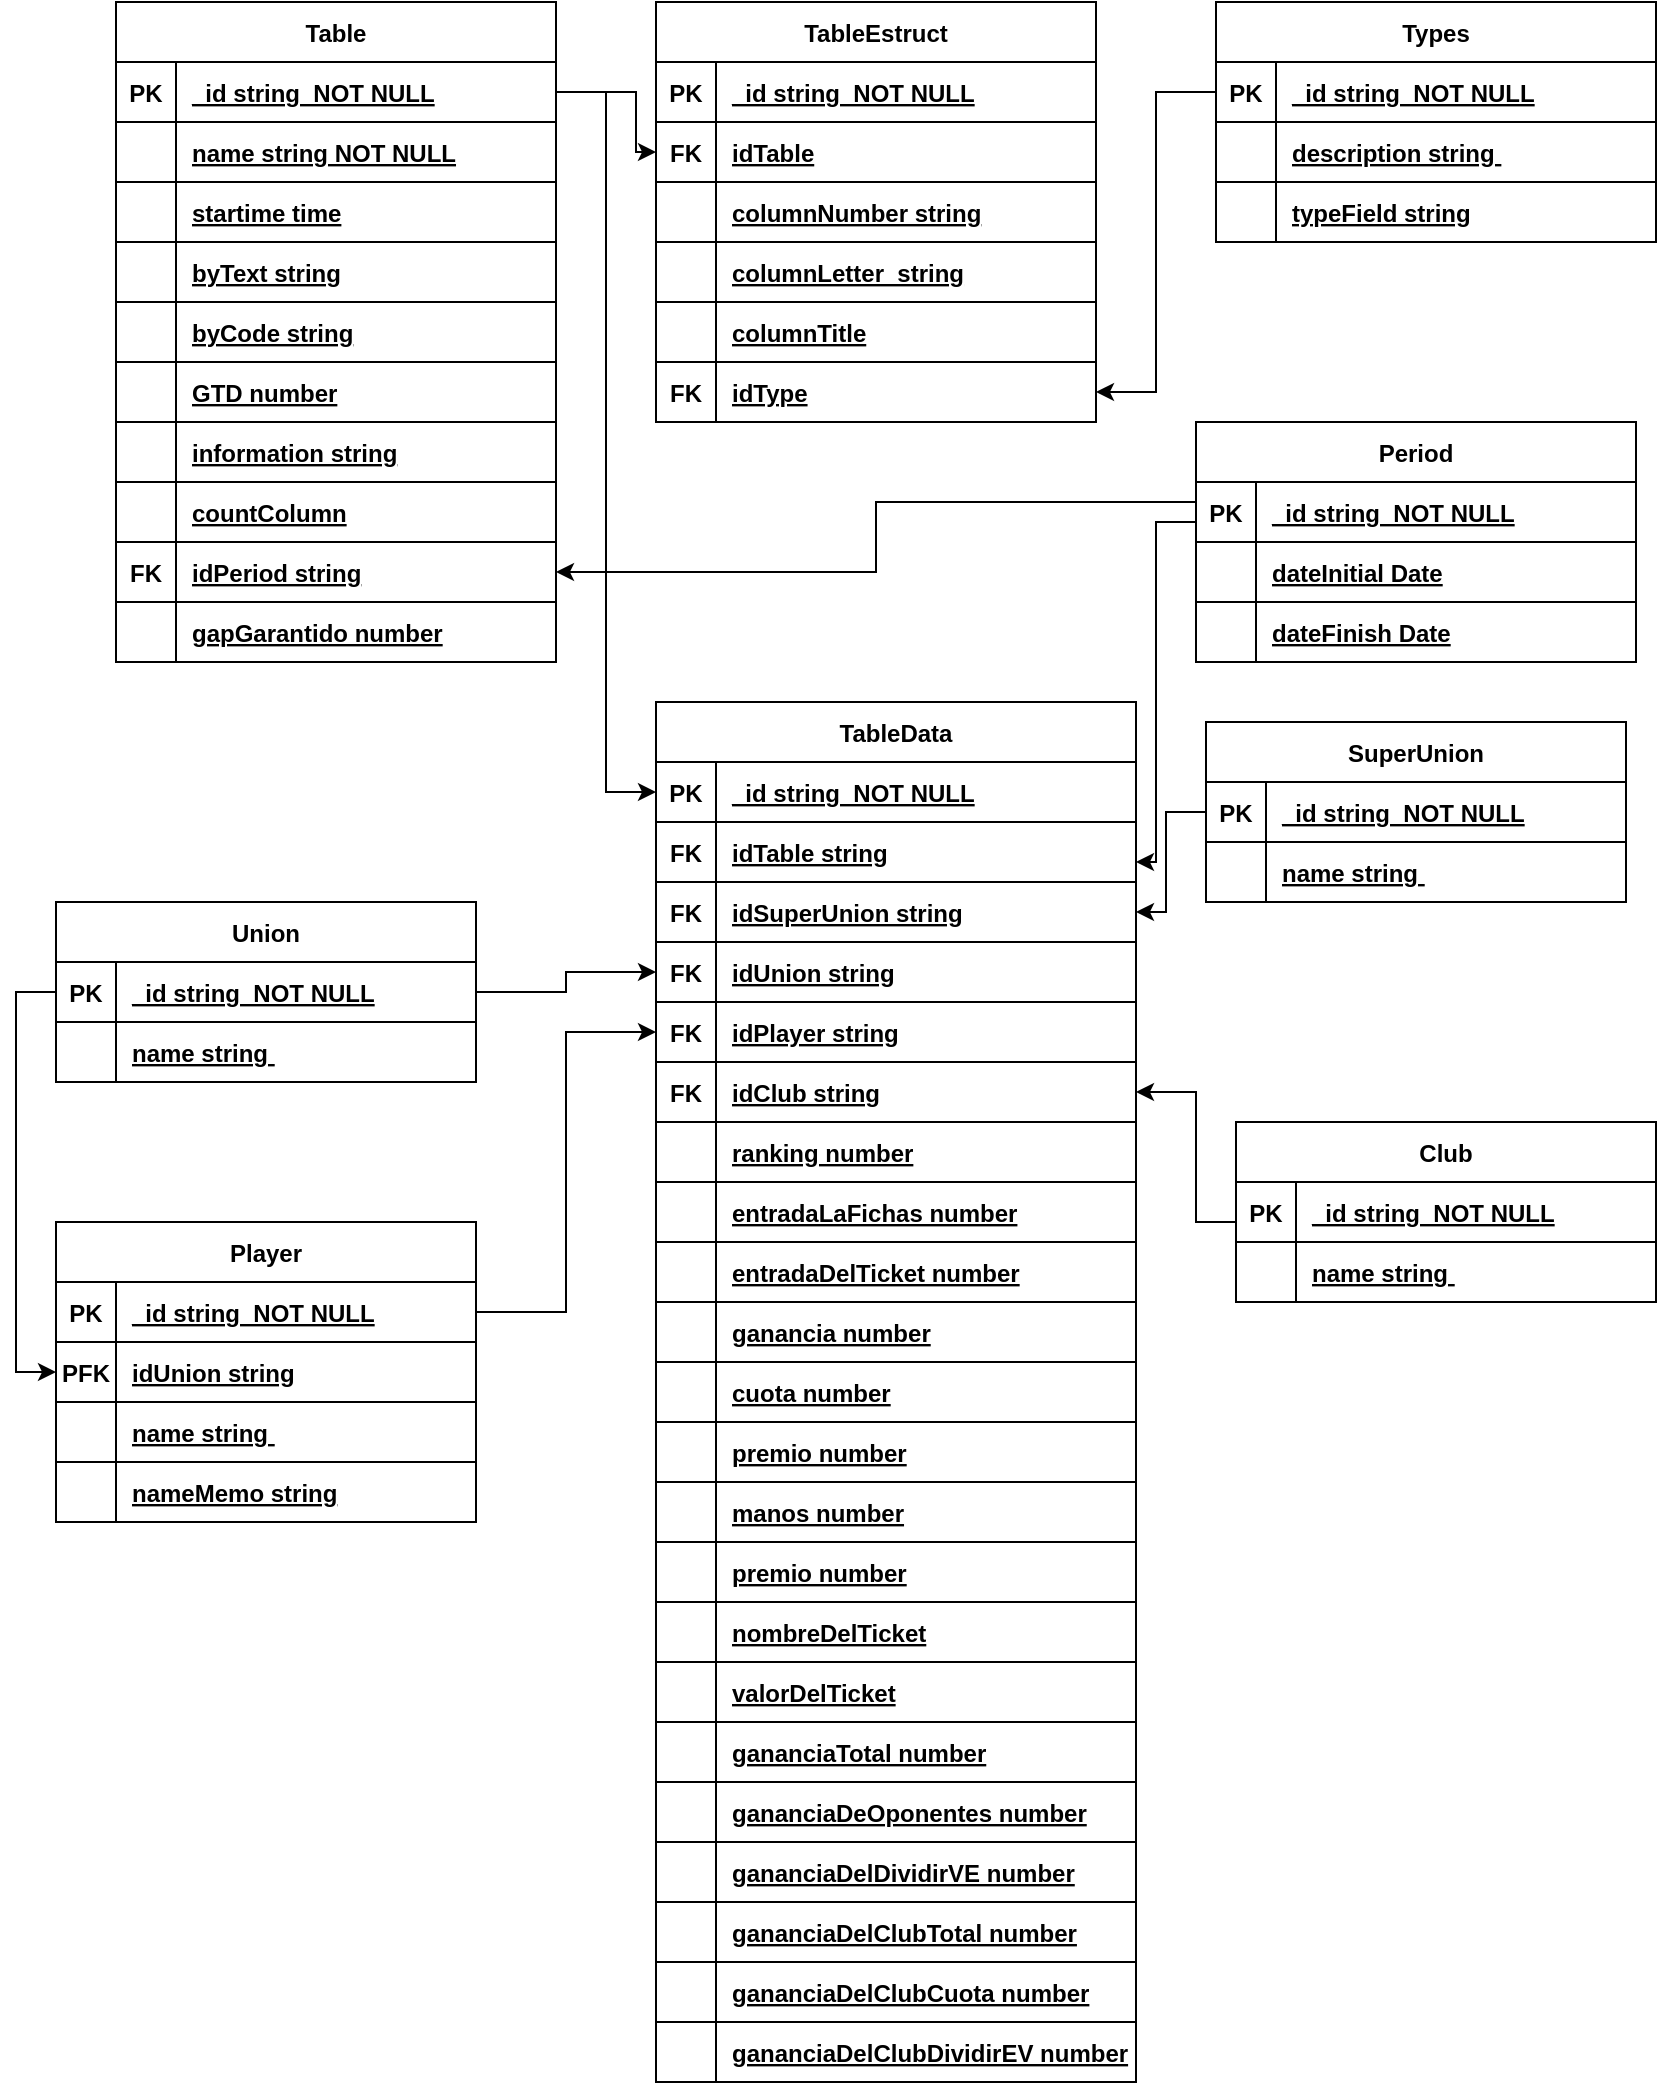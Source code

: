 <mxfile version="21.5.0" type="github">
  <diagram id="R2lEEEUBdFMjLlhIrx00" name="Page-1">
    <mxGraphModel dx="1434" dy="770" grid="1" gridSize="10" guides="1" tooltips="1" connect="1" arrows="1" fold="1" page="1" pageScale="1" pageWidth="850" pageHeight="1100" math="0" shadow="0" extFonts="Permanent Marker^https://fonts.googleapis.com/css?family=Permanent+Marker">
      <root>
        <mxCell id="0" />
        <mxCell id="1" parent="0" />
        <mxCell id="C-vyLk0tnHw3VtMMgP7b-23" value="Table" style="shape=table;startSize=30;container=1;collapsible=1;childLayout=tableLayout;fixedRows=1;rowLines=0;fontStyle=1;align=center;resizeLast=1;" parent="1" vertex="1">
          <mxGeometry x="60" y="20" width="220" height="330" as="geometry" />
        </mxCell>
        <mxCell id="C-vyLk0tnHw3VtMMgP7b-24" value="" style="shape=partialRectangle;collapsible=0;dropTarget=0;pointerEvents=0;fillColor=none;points=[[0,0.5],[1,0.5]];portConstraint=eastwest;top=0;left=0;right=0;bottom=1;" parent="C-vyLk0tnHw3VtMMgP7b-23" vertex="1">
          <mxGeometry y="30" width="220" height="30" as="geometry" />
        </mxCell>
        <mxCell id="C-vyLk0tnHw3VtMMgP7b-25" value="PK" style="shape=partialRectangle;overflow=hidden;connectable=0;fillColor=none;top=0;left=0;bottom=0;right=0;fontStyle=1;" parent="C-vyLk0tnHw3VtMMgP7b-24" vertex="1">
          <mxGeometry width="30" height="30" as="geometry">
            <mxRectangle width="30" height="30" as="alternateBounds" />
          </mxGeometry>
        </mxCell>
        <mxCell id="C-vyLk0tnHw3VtMMgP7b-26" value="_id string  NOT NULL " style="shape=partialRectangle;overflow=hidden;connectable=0;fillColor=none;top=0;left=0;bottom=0;right=0;align=left;spacingLeft=6;fontStyle=5;" parent="C-vyLk0tnHw3VtMMgP7b-24" vertex="1">
          <mxGeometry x="30" width="190" height="30" as="geometry">
            <mxRectangle width="190" height="30" as="alternateBounds" />
          </mxGeometry>
        </mxCell>
        <mxCell id="QzfEo8vy86Me9zoX9G6z-4" style="shape=partialRectangle;collapsible=0;dropTarget=0;pointerEvents=0;fillColor=none;points=[[0,0.5],[1,0.5]];portConstraint=eastwest;top=0;left=0;right=0;bottom=1;" parent="C-vyLk0tnHw3VtMMgP7b-23" vertex="1">
          <mxGeometry y="60" width="220" height="30" as="geometry" />
        </mxCell>
        <mxCell id="QzfEo8vy86Me9zoX9G6z-5" style="shape=partialRectangle;overflow=hidden;connectable=0;fillColor=none;top=0;left=0;bottom=0;right=0;fontStyle=1;" parent="QzfEo8vy86Me9zoX9G6z-4" vertex="1">
          <mxGeometry width="30" height="30" as="geometry">
            <mxRectangle width="30" height="30" as="alternateBounds" />
          </mxGeometry>
        </mxCell>
        <mxCell id="QzfEo8vy86Me9zoX9G6z-6" value="name string NOT NULL" style="shape=partialRectangle;overflow=hidden;connectable=0;fillColor=none;top=0;left=0;bottom=0;right=0;align=left;spacingLeft=6;fontStyle=5;" parent="QzfEo8vy86Me9zoX9G6z-4" vertex="1">
          <mxGeometry x="30" width="190" height="30" as="geometry">
            <mxRectangle width="190" height="30" as="alternateBounds" />
          </mxGeometry>
        </mxCell>
        <mxCell id="QzfEo8vy86Me9zoX9G6z-7" style="shape=partialRectangle;collapsible=0;dropTarget=0;pointerEvents=0;fillColor=none;points=[[0,0.5],[1,0.5]];portConstraint=eastwest;top=0;left=0;right=0;bottom=1;" parent="C-vyLk0tnHw3VtMMgP7b-23" vertex="1">
          <mxGeometry y="90" width="220" height="30" as="geometry" />
        </mxCell>
        <mxCell id="QzfEo8vy86Me9zoX9G6z-8" style="shape=partialRectangle;overflow=hidden;connectable=0;fillColor=none;top=0;left=0;bottom=0;right=0;fontStyle=1;" parent="QzfEo8vy86Me9zoX9G6z-7" vertex="1">
          <mxGeometry width="30" height="30" as="geometry">
            <mxRectangle width="30" height="30" as="alternateBounds" />
          </mxGeometry>
        </mxCell>
        <mxCell id="QzfEo8vy86Me9zoX9G6z-9" value="startime time" style="shape=partialRectangle;overflow=hidden;connectable=0;fillColor=none;top=0;left=0;bottom=0;right=0;align=left;spacingLeft=6;fontStyle=5;" parent="QzfEo8vy86Me9zoX9G6z-7" vertex="1">
          <mxGeometry x="30" width="190" height="30" as="geometry">
            <mxRectangle width="190" height="30" as="alternateBounds" />
          </mxGeometry>
        </mxCell>
        <mxCell id="QzfEo8vy86Me9zoX9G6z-19" style="shape=partialRectangle;collapsible=0;dropTarget=0;pointerEvents=0;fillColor=none;points=[[0,0.5],[1,0.5]];portConstraint=eastwest;top=0;left=0;right=0;bottom=1;" parent="C-vyLk0tnHw3VtMMgP7b-23" vertex="1">
          <mxGeometry y="120" width="220" height="30" as="geometry" />
        </mxCell>
        <mxCell id="QzfEo8vy86Me9zoX9G6z-20" style="shape=partialRectangle;overflow=hidden;connectable=0;fillColor=none;top=0;left=0;bottom=0;right=0;fontStyle=1;" parent="QzfEo8vy86Me9zoX9G6z-19" vertex="1">
          <mxGeometry width="30" height="30" as="geometry">
            <mxRectangle width="30" height="30" as="alternateBounds" />
          </mxGeometry>
        </mxCell>
        <mxCell id="QzfEo8vy86Me9zoX9G6z-21" value="byText string" style="shape=partialRectangle;overflow=hidden;connectable=0;fillColor=none;top=0;left=0;bottom=0;right=0;align=left;spacingLeft=6;fontStyle=5;" parent="QzfEo8vy86Me9zoX9G6z-19" vertex="1">
          <mxGeometry x="30" width="190" height="30" as="geometry">
            <mxRectangle width="190" height="30" as="alternateBounds" />
          </mxGeometry>
        </mxCell>
        <mxCell id="QzfEo8vy86Me9zoX9G6z-16" style="shape=partialRectangle;collapsible=0;dropTarget=0;pointerEvents=0;fillColor=none;points=[[0,0.5],[1,0.5]];portConstraint=eastwest;top=0;left=0;right=0;bottom=1;" parent="C-vyLk0tnHw3VtMMgP7b-23" vertex="1">
          <mxGeometry y="150" width="220" height="30" as="geometry" />
        </mxCell>
        <mxCell id="QzfEo8vy86Me9zoX9G6z-17" style="shape=partialRectangle;overflow=hidden;connectable=0;fillColor=none;top=0;left=0;bottom=0;right=0;fontStyle=1;" parent="QzfEo8vy86Me9zoX9G6z-16" vertex="1">
          <mxGeometry width="30" height="30" as="geometry">
            <mxRectangle width="30" height="30" as="alternateBounds" />
          </mxGeometry>
        </mxCell>
        <mxCell id="QzfEo8vy86Me9zoX9G6z-18" value="byCode string" style="shape=partialRectangle;overflow=hidden;connectable=0;fillColor=none;top=0;left=0;bottom=0;right=0;align=left;spacingLeft=6;fontStyle=5;" parent="QzfEo8vy86Me9zoX9G6z-16" vertex="1">
          <mxGeometry x="30" width="190" height="30" as="geometry">
            <mxRectangle width="190" height="30" as="alternateBounds" />
          </mxGeometry>
        </mxCell>
        <mxCell id="QzfEo8vy86Me9zoX9G6z-13" style="shape=partialRectangle;collapsible=0;dropTarget=0;pointerEvents=0;fillColor=none;points=[[0,0.5],[1,0.5]];portConstraint=eastwest;top=0;left=0;right=0;bottom=1;" parent="C-vyLk0tnHw3VtMMgP7b-23" vertex="1">
          <mxGeometry y="180" width="220" height="30" as="geometry" />
        </mxCell>
        <mxCell id="QzfEo8vy86Me9zoX9G6z-14" style="shape=partialRectangle;overflow=hidden;connectable=0;fillColor=none;top=0;left=0;bottom=0;right=0;fontStyle=1;" parent="QzfEo8vy86Me9zoX9G6z-13" vertex="1">
          <mxGeometry width="30" height="30" as="geometry">
            <mxRectangle width="30" height="30" as="alternateBounds" />
          </mxGeometry>
        </mxCell>
        <mxCell id="QzfEo8vy86Me9zoX9G6z-15" value="GTD number" style="shape=partialRectangle;overflow=hidden;connectable=0;fillColor=none;top=0;left=0;bottom=0;right=0;align=left;spacingLeft=6;fontStyle=5;" parent="QzfEo8vy86Me9zoX9G6z-13" vertex="1">
          <mxGeometry x="30" width="190" height="30" as="geometry">
            <mxRectangle width="190" height="30" as="alternateBounds" />
          </mxGeometry>
        </mxCell>
        <mxCell id="QzfEo8vy86Me9zoX9G6z-10" style="shape=partialRectangle;collapsible=0;dropTarget=0;pointerEvents=0;fillColor=none;points=[[0,0.5],[1,0.5]];portConstraint=eastwest;top=0;left=0;right=0;bottom=1;" parent="C-vyLk0tnHw3VtMMgP7b-23" vertex="1">
          <mxGeometry y="210" width="220" height="30" as="geometry" />
        </mxCell>
        <mxCell id="QzfEo8vy86Me9zoX9G6z-11" value="" style="shape=partialRectangle;overflow=hidden;connectable=0;fillColor=none;top=0;left=0;bottom=0;right=0;fontStyle=1;" parent="QzfEo8vy86Me9zoX9G6z-10" vertex="1">
          <mxGeometry width="30" height="30" as="geometry">
            <mxRectangle width="30" height="30" as="alternateBounds" />
          </mxGeometry>
        </mxCell>
        <mxCell id="QzfEo8vy86Me9zoX9G6z-12" value="information string" style="shape=partialRectangle;overflow=hidden;connectable=0;fillColor=none;top=0;left=0;bottom=0;right=0;align=left;spacingLeft=6;fontStyle=5;" parent="QzfEo8vy86Me9zoX9G6z-10" vertex="1">
          <mxGeometry x="30" width="190" height="30" as="geometry">
            <mxRectangle width="190" height="30" as="alternateBounds" />
          </mxGeometry>
        </mxCell>
        <mxCell id="QzfEo8vy86Me9zoX9G6z-167" style="shape=partialRectangle;collapsible=0;dropTarget=0;pointerEvents=0;fillColor=none;points=[[0,0.5],[1,0.5]];portConstraint=eastwest;top=0;left=0;right=0;bottom=1;" parent="C-vyLk0tnHw3VtMMgP7b-23" vertex="1">
          <mxGeometry y="240" width="220" height="30" as="geometry" />
        </mxCell>
        <mxCell id="QzfEo8vy86Me9zoX9G6z-168" style="shape=partialRectangle;overflow=hidden;connectable=0;fillColor=none;top=0;left=0;bottom=0;right=0;fontStyle=1;" parent="QzfEo8vy86Me9zoX9G6z-167" vertex="1">
          <mxGeometry width="30" height="30" as="geometry">
            <mxRectangle width="30" height="30" as="alternateBounds" />
          </mxGeometry>
        </mxCell>
        <mxCell id="QzfEo8vy86Me9zoX9G6z-169" value="countColumn" style="shape=partialRectangle;overflow=hidden;connectable=0;fillColor=none;top=0;left=0;bottom=0;right=0;align=left;spacingLeft=6;fontStyle=5;" parent="QzfEo8vy86Me9zoX9G6z-167" vertex="1">
          <mxGeometry x="30" width="190" height="30" as="geometry">
            <mxRectangle width="190" height="30" as="alternateBounds" />
          </mxGeometry>
        </mxCell>
        <mxCell id="QzfEo8vy86Me9zoX9G6z-220" style="shape=partialRectangle;collapsible=0;dropTarget=0;pointerEvents=0;fillColor=none;points=[[0,0.5],[1,0.5]];portConstraint=eastwest;top=0;left=0;right=0;bottom=1;" parent="C-vyLk0tnHw3VtMMgP7b-23" vertex="1">
          <mxGeometry y="270" width="220" height="30" as="geometry" />
        </mxCell>
        <mxCell id="QzfEo8vy86Me9zoX9G6z-221" value="FK" style="shape=partialRectangle;overflow=hidden;connectable=0;fillColor=none;top=0;left=0;bottom=0;right=0;fontStyle=1;" parent="QzfEo8vy86Me9zoX9G6z-220" vertex="1">
          <mxGeometry width="30" height="30" as="geometry">
            <mxRectangle width="30" height="30" as="alternateBounds" />
          </mxGeometry>
        </mxCell>
        <mxCell id="QzfEo8vy86Me9zoX9G6z-222" value="idPeriod string" style="shape=partialRectangle;overflow=hidden;connectable=0;fillColor=none;top=0;left=0;bottom=0;right=0;align=left;spacingLeft=6;fontStyle=5;" parent="QzfEo8vy86Me9zoX9G6z-220" vertex="1">
          <mxGeometry x="30" width="190" height="30" as="geometry">
            <mxRectangle width="190" height="30" as="alternateBounds" />
          </mxGeometry>
        </mxCell>
        <mxCell id="QzfEo8vy86Me9zoX9G6z-283" style="shape=partialRectangle;collapsible=0;dropTarget=0;pointerEvents=0;fillColor=none;points=[[0,0.5],[1,0.5]];portConstraint=eastwest;top=0;left=0;right=0;bottom=1;" parent="C-vyLk0tnHw3VtMMgP7b-23" vertex="1">
          <mxGeometry y="300" width="220" height="30" as="geometry" />
        </mxCell>
        <mxCell id="QzfEo8vy86Me9zoX9G6z-284" style="shape=partialRectangle;overflow=hidden;connectable=0;fillColor=none;top=0;left=0;bottom=0;right=0;fontStyle=1;" parent="QzfEo8vy86Me9zoX9G6z-283" vertex="1">
          <mxGeometry width="30" height="30" as="geometry">
            <mxRectangle width="30" height="30" as="alternateBounds" />
          </mxGeometry>
        </mxCell>
        <mxCell id="QzfEo8vy86Me9zoX9G6z-285" value="gapGarantido number" style="shape=partialRectangle;overflow=hidden;connectable=0;fillColor=none;top=0;left=0;bottom=0;right=0;align=left;spacingLeft=6;fontStyle=5;" parent="QzfEo8vy86Me9zoX9G6z-283" vertex="1">
          <mxGeometry x="30" width="190" height="30" as="geometry">
            <mxRectangle width="190" height="30" as="alternateBounds" />
          </mxGeometry>
        </mxCell>
        <mxCell id="QzfEo8vy86Me9zoX9G6z-157" value="TableEstruct" style="shape=table;startSize=30;container=1;collapsible=1;childLayout=tableLayout;fixedRows=1;rowLines=0;fontStyle=1;align=center;resizeLast=1;" parent="1" vertex="1">
          <mxGeometry x="330" y="20" width="220" height="210" as="geometry" />
        </mxCell>
        <mxCell id="QzfEo8vy86Me9zoX9G6z-158" value="" style="shape=partialRectangle;collapsible=0;dropTarget=0;pointerEvents=0;fillColor=none;points=[[0,0.5],[1,0.5]];portConstraint=eastwest;top=0;left=0;right=0;bottom=1;" parent="QzfEo8vy86Me9zoX9G6z-157" vertex="1">
          <mxGeometry y="30" width="220" height="30" as="geometry" />
        </mxCell>
        <mxCell id="QzfEo8vy86Me9zoX9G6z-159" value="PK" style="shape=partialRectangle;overflow=hidden;connectable=0;fillColor=none;top=0;left=0;bottom=0;right=0;fontStyle=1;" parent="QzfEo8vy86Me9zoX9G6z-158" vertex="1">
          <mxGeometry width="30" height="30" as="geometry">
            <mxRectangle width="30" height="30" as="alternateBounds" />
          </mxGeometry>
        </mxCell>
        <mxCell id="QzfEo8vy86Me9zoX9G6z-160" value="_id string  NOT NULL " style="shape=partialRectangle;overflow=hidden;connectable=0;fillColor=none;top=0;left=0;bottom=0;right=0;align=left;spacingLeft=6;fontStyle=5;" parent="QzfEo8vy86Me9zoX9G6z-158" vertex="1">
          <mxGeometry x="30" width="190" height="30" as="geometry">
            <mxRectangle width="190" height="30" as="alternateBounds" />
          </mxGeometry>
        </mxCell>
        <mxCell id="QzfEo8vy86Me9zoX9G6z-161" style="shape=partialRectangle;collapsible=0;dropTarget=0;pointerEvents=0;fillColor=none;points=[[0,0.5],[1,0.5]];portConstraint=eastwest;top=0;left=0;right=0;bottom=1;" parent="QzfEo8vy86Me9zoX9G6z-157" vertex="1">
          <mxGeometry y="60" width="220" height="30" as="geometry" />
        </mxCell>
        <mxCell id="QzfEo8vy86Me9zoX9G6z-162" value="FK" style="shape=partialRectangle;overflow=hidden;connectable=0;fillColor=none;top=0;left=0;bottom=0;right=0;fontStyle=1;" parent="QzfEo8vy86Me9zoX9G6z-161" vertex="1">
          <mxGeometry width="30" height="30" as="geometry">
            <mxRectangle width="30" height="30" as="alternateBounds" />
          </mxGeometry>
        </mxCell>
        <mxCell id="QzfEo8vy86Me9zoX9G6z-163" value="idTable" style="shape=partialRectangle;overflow=hidden;connectable=0;fillColor=none;top=0;left=0;bottom=0;right=0;align=left;spacingLeft=6;fontStyle=5;" parent="QzfEo8vy86Me9zoX9G6z-161" vertex="1">
          <mxGeometry x="30" width="190" height="30" as="geometry">
            <mxRectangle width="190" height="30" as="alternateBounds" />
          </mxGeometry>
        </mxCell>
        <mxCell id="QzfEo8vy86Me9zoX9G6z-164" style="shape=partialRectangle;collapsible=0;dropTarget=0;pointerEvents=0;fillColor=none;points=[[0,0.5],[1,0.5]];portConstraint=eastwest;top=0;left=0;right=0;bottom=1;" parent="QzfEo8vy86Me9zoX9G6z-157" vertex="1">
          <mxGeometry y="90" width="220" height="30" as="geometry" />
        </mxCell>
        <mxCell id="QzfEo8vy86Me9zoX9G6z-165" style="shape=partialRectangle;overflow=hidden;connectable=0;fillColor=none;top=0;left=0;bottom=0;right=0;fontStyle=1;" parent="QzfEo8vy86Me9zoX9G6z-164" vertex="1">
          <mxGeometry width="30" height="30" as="geometry">
            <mxRectangle width="30" height="30" as="alternateBounds" />
          </mxGeometry>
        </mxCell>
        <mxCell id="QzfEo8vy86Me9zoX9G6z-166" value="columnNumber string" style="shape=partialRectangle;overflow=hidden;connectable=0;fillColor=none;top=0;left=0;bottom=0;right=0;align=left;spacingLeft=6;fontStyle=5;" parent="QzfEo8vy86Me9zoX9G6z-164" vertex="1">
          <mxGeometry x="30" width="190" height="30" as="geometry">
            <mxRectangle width="190" height="30" as="alternateBounds" />
          </mxGeometry>
        </mxCell>
        <mxCell id="QzfEo8vy86Me9zoX9G6z-170" style="shape=partialRectangle;collapsible=0;dropTarget=0;pointerEvents=0;fillColor=none;points=[[0,0.5],[1,0.5]];portConstraint=eastwest;top=0;left=0;right=0;bottom=1;" parent="QzfEo8vy86Me9zoX9G6z-157" vertex="1">
          <mxGeometry y="120" width="220" height="30" as="geometry" />
        </mxCell>
        <mxCell id="QzfEo8vy86Me9zoX9G6z-171" style="shape=partialRectangle;overflow=hidden;connectable=0;fillColor=none;top=0;left=0;bottom=0;right=0;fontStyle=1;" parent="QzfEo8vy86Me9zoX9G6z-170" vertex="1">
          <mxGeometry width="30" height="30" as="geometry">
            <mxRectangle width="30" height="30" as="alternateBounds" />
          </mxGeometry>
        </mxCell>
        <mxCell id="QzfEo8vy86Me9zoX9G6z-172" value="columnLetter  string" style="shape=partialRectangle;overflow=hidden;connectable=0;fillColor=none;top=0;left=0;bottom=0;right=0;align=left;spacingLeft=6;fontStyle=5;" parent="QzfEo8vy86Me9zoX9G6z-170" vertex="1">
          <mxGeometry x="30" width="190" height="30" as="geometry">
            <mxRectangle width="190" height="30" as="alternateBounds" />
          </mxGeometry>
        </mxCell>
        <mxCell id="QzfEo8vy86Me9zoX9G6z-173" style="shape=partialRectangle;collapsible=0;dropTarget=0;pointerEvents=0;fillColor=none;points=[[0,0.5],[1,0.5]];portConstraint=eastwest;top=0;left=0;right=0;bottom=1;" parent="QzfEo8vy86Me9zoX9G6z-157" vertex="1">
          <mxGeometry y="150" width="220" height="30" as="geometry" />
        </mxCell>
        <mxCell id="QzfEo8vy86Me9zoX9G6z-174" style="shape=partialRectangle;overflow=hidden;connectable=0;fillColor=none;top=0;left=0;bottom=0;right=0;fontStyle=1;" parent="QzfEo8vy86Me9zoX9G6z-173" vertex="1">
          <mxGeometry width="30" height="30" as="geometry">
            <mxRectangle width="30" height="30" as="alternateBounds" />
          </mxGeometry>
        </mxCell>
        <mxCell id="QzfEo8vy86Me9zoX9G6z-175" value="columnTitle" style="shape=partialRectangle;overflow=hidden;connectable=0;fillColor=none;top=0;left=0;bottom=0;right=0;align=left;spacingLeft=6;fontStyle=5;" parent="QzfEo8vy86Me9zoX9G6z-173" vertex="1">
          <mxGeometry x="30" width="190" height="30" as="geometry">
            <mxRectangle width="190" height="30" as="alternateBounds" />
          </mxGeometry>
        </mxCell>
        <mxCell id="QzfEo8vy86Me9zoX9G6z-176" style="shape=partialRectangle;collapsible=0;dropTarget=0;pointerEvents=0;fillColor=none;points=[[0,0.5],[1,0.5]];portConstraint=eastwest;top=0;left=0;right=0;bottom=1;" parent="QzfEo8vy86Me9zoX9G6z-157" vertex="1">
          <mxGeometry y="180" width="220" height="30" as="geometry" />
        </mxCell>
        <mxCell id="QzfEo8vy86Me9zoX9G6z-177" value="FK" style="shape=partialRectangle;overflow=hidden;connectable=0;fillColor=none;top=0;left=0;bottom=0;right=0;fontStyle=1;" parent="QzfEo8vy86Me9zoX9G6z-176" vertex="1">
          <mxGeometry width="30" height="30" as="geometry">
            <mxRectangle width="30" height="30" as="alternateBounds" />
          </mxGeometry>
        </mxCell>
        <mxCell id="QzfEo8vy86Me9zoX9G6z-178" value="idType" style="shape=partialRectangle;overflow=hidden;connectable=0;fillColor=none;top=0;left=0;bottom=0;right=0;align=left;spacingLeft=6;fontStyle=5;" parent="QzfEo8vy86Me9zoX9G6z-176" vertex="1">
          <mxGeometry x="30" width="190" height="30" as="geometry">
            <mxRectangle width="190" height="30" as="alternateBounds" />
          </mxGeometry>
        </mxCell>
        <mxCell id="QzfEo8vy86Me9zoX9G6z-179" value="Types" style="shape=table;startSize=30;container=1;collapsible=1;childLayout=tableLayout;fixedRows=1;rowLines=0;fontStyle=1;align=center;resizeLast=1;" parent="1" vertex="1">
          <mxGeometry x="610" y="20" width="220" height="120" as="geometry" />
        </mxCell>
        <mxCell id="QzfEo8vy86Me9zoX9G6z-180" value="" style="shape=partialRectangle;collapsible=0;dropTarget=0;pointerEvents=0;fillColor=none;points=[[0,0.5],[1,0.5]];portConstraint=eastwest;top=0;left=0;right=0;bottom=1;" parent="QzfEo8vy86Me9zoX9G6z-179" vertex="1">
          <mxGeometry y="30" width="220" height="30" as="geometry" />
        </mxCell>
        <mxCell id="QzfEo8vy86Me9zoX9G6z-181" value="PK" style="shape=partialRectangle;overflow=hidden;connectable=0;fillColor=none;top=0;left=0;bottom=0;right=0;fontStyle=1;" parent="QzfEo8vy86Me9zoX9G6z-180" vertex="1">
          <mxGeometry width="30" height="30" as="geometry">
            <mxRectangle width="30" height="30" as="alternateBounds" />
          </mxGeometry>
        </mxCell>
        <mxCell id="QzfEo8vy86Me9zoX9G6z-182" value="_id string  NOT NULL " style="shape=partialRectangle;overflow=hidden;connectable=0;fillColor=none;top=0;left=0;bottom=0;right=0;align=left;spacingLeft=6;fontStyle=5;" parent="QzfEo8vy86Me9zoX9G6z-180" vertex="1">
          <mxGeometry x="30" width="190" height="30" as="geometry">
            <mxRectangle width="190" height="30" as="alternateBounds" />
          </mxGeometry>
        </mxCell>
        <mxCell id="QzfEo8vy86Me9zoX9G6z-183" style="shape=partialRectangle;collapsible=0;dropTarget=0;pointerEvents=0;fillColor=none;points=[[0,0.5],[1,0.5]];portConstraint=eastwest;top=0;left=0;right=0;bottom=1;" parent="QzfEo8vy86Me9zoX9G6z-179" vertex="1">
          <mxGeometry y="60" width="220" height="30" as="geometry" />
        </mxCell>
        <mxCell id="QzfEo8vy86Me9zoX9G6z-184" style="shape=partialRectangle;overflow=hidden;connectable=0;fillColor=none;top=0;left=0;bottom=0;right=0;fontStyle=1;" parent="QzfEo8vy86Me9zoX9G6z-183" vertex="1">
          <mxGeometry width="30" height="30" as="geometry">
            <mxRectangle width="30" height="30" as="alternateBounds" />
          </mxGeometry>
        </mxCell>
        <mxCell id="QzfEo8vy86Me9zoX9G6z-185" value="description string " style="shape=partialRectangle;overflow=hidden;connectable=0;fillColor=none;top=0;left=0;bottom=0;right=0;align=left;spacingLeft=6;fontStyle=5;" parent="QzfEo8vy86Me9zoX9G6z-183" vertex="1">
          <mxGeometry x="30" width="190" height="30" as="geometry">
            <mxRectangle width="190" height="30" as="alternateBounds" />
          </mxGeometry>
        </mxCell>
        <mxCell id="QzfEo8vy86Me9zoX9G6z-186" style="shape=partialRectangle;collapsible=0;dropTarget=0;pointerEvents=0;fillColor=none;points=[[0,0.5],[1,0.5]];portConstraint=eastwest;top=0;left=0;right=0;bottom=1;" parent="QzfEo8vy86Me9zoX9G6z-179" vertex="1">
          <mxGeometry y="90" width="220" height="30" as="geometry" />
        </mxCell>
        <mxCell id="QzfEo8vy86Me9zoX9G6z-187" style="shape=partialRectangle;overflow=hidden;connectable=0;fillColor=none;top=0;left=0;bottom=0;right=0;fontStyle=1;" parent="QzfEo8vy86Me9zoX9G6z-186" vertex="1">
          <mxGeometry width="30" height="30" as="geometry">
            <mxRectangle width="30" height="30" as="alternateBounds" />
          </mxGeometry>
        </mxCell>
        <mxCell id="QzfEo8vy86Me9zoX9G6z-188" value="typeField string" style="shape=partialRectangle;overflow=hidden;connectable=0;fillColor=none;top=0;left=0;bottom=0;right=0;align=left;spacingLeft=6;fontStyle=5;" parent="QzfEo8vy86Me9zoX9G6z-186" vertex="1">
          <mxGeometry x="30" width="190" height="30" as="geometry">
            <mxRectangle width="190" height="30" as="alternateBounds" />
          </mxGeometry>
        </mxCell>
        <mxCell id="QzfEo8vy86Me9zoX9G6z-198" style="edgeStyle=orthogonalEdgeStyle;rounded=0;orthogonalLoop=1;jettySize=auto;html=1;entryX=1;entryY=0.5;entryDx=0;entryDy=0;endArrow=classic;endFill=1;startArrow=none;startFill=0;" parent="1" source="QzfEo8vy86Me9zoX9G6z-180" target="QzfEo8vy86Me9zoX9G6z-176" edge="1">
          <mxGeometry relative="1" as="geometry" />
        </mxCell>
        <mxCell id="QzfEo8vy86Me9zoX9G6z-199" style="edgeStyle=orthogonalEdgeStyle;rounded=0;orthogonalLoop=1;jettySize=auto;html=1;endArrow=none;endFill=0;startArrow=classic;startFill=1;" parent="1" source="QzfEo8vy86Me9zoX9G6z-161" target="C-vyLk0tnHw3VtMMgP7b-24" edge="1">
          <mxGeometry relative="1" as="geometry">
            <Array as="points">
              <mxPoint x="320" y="95" />
              <mxPoint x="320" y="65" />
            </Array>
          </mxGeometry>
        </mxCell>
        <mxCell id="QzfEo8vy86Me9zoX9G6z-200" value="Period" style="shape=table;startSize=30;container=1;collapsible=1;childLayout=tableLayout;fixedRows=1;rowLines=0;fontStyle=1;align=center;resizeLast=1;" parent="1" vertex="1">
          <mxGeometry x="600" y="230" width="220" height="120" as="geometry" />
        </mxCell>
        <mxCell id="QzfEo8vy86Me9zoX9G6z-201" value="" style="shape=partialRectangle;collapsible=0;dropTarget=0;pointerEvents=0;fillColor=none;points=[[0,0.5],[1,0.5]];portConstraint=eastwest;top=0;left=0;right=0;bottom=1;" parent="QzfEo8vy86Me9zoX9G6z-200" vertex="1">
          <mxGeometry y="30" width="220" height="30" as="geometry" />
        </mxCell>
        <mxCell id="QzfEo8vy86Me9zoX9G6z-202" value="PK" style="shape=partialRectangle;overflow=hidden;connectable=0;fillColor=none;top=0;left=0;bottom=0;right=0;fontStyle=1;" parent="QzfEo8vy86Me9zoX9G6z-201" vertex="1">
          <mxGeometry width="30" height="30" as="geometry">
            <mxRectangle width="30" height="30" as="alternateBounds" />
          </mxGeometry>
        </mxCell>
        <mxCell id="QzfEo8vy86Me9zoX9G6z-203" value="_id string  NOT NULL " style="shape=partialRectangle;overflow=hidden;connectable=0;fillColor=none;top=0;left=0;bottom=0;right=0;align=left;spacingLeft=6;fontStyle=5;" parent="QzfEo8vy86Me9zoX9G6z-201" vertex="1">
          <mxGeometry x="30" width="190" height="30" as="geometry">
            <mxRectangle width="190" height="30" as="alternateBounds" />
          </mxGeometry>
        </mxCell>
        <mxCell id="QzfEo8vy86Me9zoX9G6z-204" style="shape=partialRectangle;collapsible=0;dropTarget=0;pointerEvents=0;fillColor=none;points=[[0,0.5],[1,0.5]];portConstraint=eastwest;top=0;left=0;right=0;bottom=1;" parent="QzfEo8vy86Me9zoX9G6z-200" vertex="1">
          <mxGeometry y="60" width="220" height="30" as="geometry" />
        </mxCell>
        <mxCell id="QzfEo8vy86Me9zoX9G6z-205" value="" style="shape=partialRectangle;overflow=hidden;connectable=0;fillColor=none;top=0;left=0;bottom=0;right=0;fontStyle=1;" parent="QzfEo8vy86Me9zoX9G6z-204" vertex="1">
          <mxGeometry width="30" height="30" as="geometry">
            <mxRectangle width="30" height="30" as="alternateBounds" />
          </mxGeometry>
        </mxCell>
        <mxCell id="QzfEo8vy86Me9zoX9G6z-206" value="dateInitial Date" style="shape=partialRectangle;overflow=hidden;connectable=0;fillColor=none;top=0;left=0;bottom=0;right=0;align=left;spacingLeft=6;fontStyle=5;" parent="QzfEo8vy86Me9zoX9G6z-204" vertex="1">
          <mxGeometry x="30" width="190" height="30" as="geometry">
            <mxRectangle width="190" height="30" as="alternateBounds" />
          </mxGeometry>
        </mxCell>
        <mxCell id="QzfEo8vy86Me9zoX9G6z-207" style="shape=partialRectangle;collapsible=0;dropTarget=0;pointerEvents=0;fillColor=none;points=[[0,0.5],[1,0.5]];portConstraint=eastwest;top=0;left=0;right=0;bottom=1;" parent="QzfEo8vy86Me9zoX9G6z-200" vertex="1">
          <mxGeometry y="90" width="220" height="30" as="geometry" />
        </mxCell>
        <mxCell id="QzfEo8vy86Me9zoX9G6z-208" style="shape=partialRectangle;overflow=hidden;connectable=0;fillColor=none;top=0;left=0;bottom=0;right=0;fontStyle=1;" parent="QzfEo8vy86Me9zoX9G6z-207" vertex="1">
          <mxGeometry width="30" height="30" as="geometry">
            <mxRectangle width="30" height="30" as="alternateBounds" />
          </mxGeometry>
        </mxCell>
        <mxCell id="QzfEo8vy86Me9zoX9G6z-209" value="dateFinish Date" style="shape=partialRectangle;overflow=hidden;connectable=0;fillColor=none;top=0;left=0;bottom=0;right=0;align=left;spacingLeft=6;fontStyle=5;" parent="QzfEo8vy86Me9zoX9G6z-207" vertex="1">
          <mxGeometry x="30" width="190" height="30" as="geometry">
            <mxRectangle width="190" height="30" as="alternateBounds" />
          </mxGeometry>
        </mxCell>
        <mxCell id="QzfEo8vy86Me9zoX9G6z-210" value="TableData" style="shape=table;startSize=30;container=1;collapsible=1;childLayout=tableLayout;fixedRows=1;rowLines=0;fontStyle=1;align=center;resizeLast=1;" parent="1" vertex="1">
          <mxGeometry x="330" y="370" width="240" height="690" as="geometry" />
        </mxCell>
        <mxCell id="QzfEo8vy86Me9zoX9G6z-211" value="" style="shape=partialRectangle;collapsible=0;dropTarget=0;pointerEvents=0;fillColor=none;points=[[0,0.5],[1,0.5]];portConstraint=eastwest;top=0;left=0;right=0;bottom=1;" parent="QzfEo8vy86Me9zoX9G6z-210" vertex="1">
          <mxGeometry y="30" width="240" height="30" as="geometry" />
        </mxCell>
        <mxCell id="QzfEo8vy86Me9zoX9G6z-212" value="PK" style="shape=partialRectangle;overflow=hidden;connectable=0;fillColor=none;top=0;left=0;bottom=0;right=0;fontStyle=1;" parent="QzfEo8vy86Me9zoX9G6z-211" vertex="1">
          <mxGeometry width="30" height="30" as="geometry">
            <mxRectangle width="30" height="30" as="alternateBounds" />
          </mxGeometry>
        </mxCell>
        <mxCell id="QzfEo8vy86Me9zoX9G6z-213" value="_id string  NOT NULL " style="shape=partialRectangle;overflow=hidden;connectable=0;fillColor=none;top=0;left=0;bottom=0;right=0;align=left;spacingLeft=6;fontStyle=5;" parent="QzfEo8vy86Me9zoX9G6z-211" vertex="1">
          <mxGeometry x="30" width="210" height="30" as="geometry">
            <mxRectangle width="210" height="30" as="alternateBounds" />
          </mxGeometry>
        </mxCell>
        <mxCell id="QzfEo8vy86Me9zoX9G6z-214" style="shape=partialRectangle;collapsible=0;dropTarget=0;pointerEvents=0;fillColor=none;points=[[0,0.5],[1,0.5]];portConstraint=eastwest;top=0;left=0;right=0;bottom=1;" parent="QzfEo8vy86Me9zoX9G6z-210" vertex="1">
          <mxGeometry y="60" width="240" height="30" as="geometry" />
        </mxCell>
        <mxCell id="QzfEo8vy86Me9zoX9G6z-215" value="FK" style="shape=partialRectangle;overflow=hidden;connectable=0;fillColor=none;top=0;left=0;bottom=0;right=0;fontStyle=1;" parent="QzfEo8vy86Me9zoX9G6z-214" vertex="1">
          <mxGeometry width="30" height="30" as="geometry">
            <mxRectangle width="30" height="30" as="alternateBounds" />
          </mxGeometry>
        </mxCell>
        <mxCell id="QzfEo8vy86Me9zoX9G6z-216" value="idTable string" style="shape=partialRectangle;overflow=hidden;connectable=0;fillColor=none;top=0;left=0;bottom=0;right=0;align=left;spacingLeft=6;fontStyle=5;" parent="QzfEo8vy86Me9zoX9G6z-214" vertex="1">
          <mxGeometry x="30" width="210" height="30" as="geometry">
            <mxRectangle width="210" height="30" as="alternateBounds" />
          </mxGeometry>
        </mxCell>
        <mxCell id="QzfEo8vy86Me9zoX9G6z-217" style="shape=partialRectangle;collapsible=0;dropTarget=0;pointerEvents=0;fillColor=none;points=[[0,0.5],[1,0.5]];portConstraint=eastwest;top=0;left=0;right=0;bottom=1;" parent="QzfEo8vy86Me9zoX9G6z-210" vertex="1">
          <mxGeometry y="90" width="240" height="30" as="geometry" />
        </mxCell>
        <mxCell id="QzfEo8vy86Me9zoX9G6z-218" value="FK" style="shape=partialRectangle;overflow=hidden;connectable=0;fillColor=none;top=0;left=0;bottom=0;right=0;fontStyle=1;" parent="QzfEo8vy86Me9zoX9G6z-217" vertex="1">
          <mxGeometry width="30" height="30" as="geometry">
            <mxRectangle width="30" height="30" as="alternateBounds" />
          </mxGeometry>
        </mxCell>
        <mxCell id="QzfEo8vy86Me9zoX9G6z-219" value="idSuperUnion string" style="shape=partialRectangle;overflow=hidden;connectable=0;fillColor=none;top=0;left=0;bottom=0;right=0;align=left;spacingLeft=6;fontStyle=5;" parent="QzfEo8vy86Me9zoX9G6z-217" vertex="1">
          <mxGeometry x="30" width="210" height="30" as="geometry">
            <mxRectangle width="210" height="30" as="alternateBounds" />
          </mxGeometry>
        </mxCell>
        <mxCell id="QzfEo8vy86Me9zoX9G6z-237" style="shape=partialRectangle;collapsible=0;dropTarget=0;pointerEvents=0;fillColor=none;points=[[0,0.5],[1,0.5]];portConstraint=eastwest;top=0;left=0;right=0;bottom=1;" parent="QzfEo8vy86Me9zoX9G6z-210" vertex="1">
          <mxGeometry y="120" width="240" height="30" as="geometry" />
        </mxCell>
        <mxCell id="QzfEo8vy86Me9zoX9G6z-238" value="FK" style="shape=partialRectangle;overflow=hidden;connectable=0;fillColor=none;top=0;left=0;bottom=0;right=0;fontStyle=1;" parent="QzfEo8vy86Me9zoX9G6z-237" vertex="1">
          <mxGeometry width="30" height="30" as="geometry">
            <mxRectangle width="30" height="30" as="alternateBounds" />
          </mxGeometry>
        </mxCell>
        <mxCell id="QzfEo8vy86Me9zoX9G6z-239" value="idUnion string" style="shape=partialRectangle;overflow=hidden;connectable=0;fillColor=none;top=0;left=0;bottom=0;right=0;align=left;spacingLeft=6;fontStyle=5;" parent="QzfEo8vy86Me9zoX9G6z-237" vertex="1">
          <mxGeometry x="30" width="210" height="30" as="geometry">
            <mxRectangle width="210" height="30" as="alternateBounds" />
          </mxGeometry>
        </mxCell>
        <mxCell id="QzfEo8vy86Me9zoX9G6z-240" style="shape=partialRectangle;collapsible=0;dropTarget=0;pointerEvents=0;fillColor=none;points=[[0,0.5],[1,0.5]];portConstraint=eastwest;top=0;left=0;right=0;bottom=1;" parent="QzfEo8vy86Me9zoX9G6z-210" vertex="1">
          <mxGeometry y="150" width="240" height="30" as="geometry" />
        </mxCell>
        <mxCell id="QzfEo8vy86Me9zoX9G6z-241" value="FK" style="shape=partialRectangle;overflow=hidden;connectable=0;fillColor=none;top=0;left=0;bottom=0;right=0;fontStyle=1;" parent="QzfEo8vy86Me9zoX9G6z-240" vertex="1">
          <mxGeometry width="30" height="30" as="geometry">
            <mxRectangle width="30" height="30" as="alternateBounds" />
          </mxGeometry>
        </mxCell>
        <mxCell id="QzfEo8vy86Me9zoX9G6z-242" value="idPlayer string" style="shape=partialRectangle;overflow=hidden;connectable=0;fillColor=none;top=0;left=0;bottom=0;right=0;align=left;spacingLeft=6;fontStyle=5;" parent="QzfEo8vy86Me9zoX9G6z-240" vertex="1">
          <mxGeometry x="30" width="210" height="30" as="geometry">
            <mxRectangle width="210" height="30" as="alternateBounds" />
          </mxGeometry>
        </mxCell>
        <mxCell id="QzfEo8vy86Me9zoX9G6z-243" style="shape=partialRectangle;collapsible=0;dropTarget=0;pointerEvents=0;fillColor=none;points=[[0,0.5],[1,0.5]];portConstraint=eastwest;top=0;left=0;right=0;bottom=1;" parent="QzfEo8vy86Me9zoX9G6z-210" vertex="1">
          <mxGeometry y="180" width="240" height="30" as="geometry" />
        </mxCell>
        <mxCell id="QzfEo8vy86Me9zoX9G6z-244" value="FK" style="shape=partialRectangle;overflow=hidden;connectable=0;fillColor=none;top=0;left=0;bottom=0;right=0;fontStyle=1;" parent="QzfEo8vy86Me9zoX9G6z-243" vertex="1">
          <mxGeometry width="30" height="30" as="geometry">
            <mxRectangle width="30" height="30" as="alternateBounds" />
          </mxGeometry>
        </mxCell>
        <mxCell id="QzfEo8vy86Me9zoX9G6z-245" value="idClub string" style="shape=partialRectangle;overflow=hidden;connectable=0;fillColor=none;top=0;left=0;bottom=0;right=0;align=left;spacingLeft=6;fontStyle=5;" parent="QzfEo8vy86Me9zoX9G6z-243" vertex="1">
          <mxGeometry x="30" width="210" height="30" as="geometry">
            <mxRectangle width="210" height="30" as="alternateBounds" />
          </mxGeometry>
        </mxCell>
        <mxCell id="QzfEo8vy86Me9zoX9G6z-280" style="shape=partialRectangle;collapsible=0;dropTarget=0;pointerEvents=0;fillColor=none;points=[[0,0.5],[1,0.5]];portConstraint=eastwest;top=0;left=0;right=0;bottom=1;" parent="QzfEo8vy86Me9zoX9G6z-210" vertex="1">
          <mxGeometry y="210" width="240" height="30" as="geometry" />
        </mxCell>
        <mxCell id="QzfEo8vy86Me9zoX9G6z-281" style="shape=partialRectangle;overflow=hidden;connectable=0;fillColor=none;top=0;left=0;bottom=0;right=0;fontStyle=1;" parent="QzfEo8vy86Me9zoX9G6z-280" vertex="1">
          <mxGeometry width="30" height="30" as="geometry">
            <mxRectangle width="30" height="30" as="alternateBounds" />
          </mxGeometry>
        </mxCell>
        <mxCell id="QzfEo8vy86Me9zoX9G6z-282" value="ranking number" style="shape=partialRectangle;overflow=hidden;connectable=0;fillColor=none;top=0;left=0;bottom=0;right=0;align=left;spacingLeft=6;fontStyle=5;" parent="QzfEo8vy86Me9zoX9G6z-280" vertex="1">
          <mxGeometry x="30" width="210" height="30" as="geometry">
            <mxRectangle width="210" height="30" as="alternateBounds" />
          </mxGeometry>
        </mxCell>
        <mxCell id="QzfEo8vy86Me9zoX9G6z-277" style="shape=partialRectangle;collapsible=0;dropTarget=0;pointerEvents=0;fillColor=none;points=[[0,0.5],[1,0.5]];portConstraint=eastwest;top=0;left=0;right=0;bottom=1;" parent="QzfEo8vy86Me9zoX9G6z-210" vertex="1">
          <mxGeometry y="240" width="240" height="30" as="geometry" />
        </mxCell>
        <mxCell id="QzfEo8vy86Me9zoX9G6z-278" style="shape=partialRectangle;overflow=hidden;connectable=0;fillColor=none;top=0;left=0;bottom=0;right=0;fontStyle=1;" parent="QzfEo8vy86Me9zoX9G6z-277" vertex="1">
          <mxGeometry width="30" height="30" as="geometry">
            <mxRectangle width="30" height="30" as="alternateBounds" />
          </mxGeometry>
        </mxCell>
        <mxCell id="QzfEo8vy86Me9zoX9G6z-279" value="entradaLaFichas number" style="shape=partialRectangle;overflow=hidden;connectable=0;fillColor=none;top=0;left=0;bottom=0;right=0;align=left;spacingLeft=6;fontStyle=5;" parent="QzfEo8vy86Me9zoX9G6z-277" vertex="1">
          <mxGeometry x="30" width="210" height="30" as="geometry">
            <mxRectangle width="210" height="30" as="alternateBounds" />
          </mxGeometry>
        </mxCell>
        <mxCell id="QzfEo8vy86Me9zoX9G6z-274" style="shape=partialRectangle;collapsible=0;dropTarget=0;pointerEvents=0;fillColor=none;points=[[0,0.5],[1,0.5]];portConstraint=eastwest;top=0;left=0;right=0;bottom=1;" parent="QzfEo8vy86Me9zoX9G6z-210" vertex="1">
          <mxGeometry y="270" width="240" height="30" as="geometry" />
        </mxCell>
        <mxCell id="QzfEo8vy86Me9zoX9G6z-275" style="shape=partialRectangle;overflow=hidden;connectable=0;fillColor=none;top=0;left=0;bottom=0;right=0;fontStyle=1;" parent="QzfEo8vy86Me9zoX9G6z-274" vertex="1">
          <mxGeometry width="30" height="30" as="geometry">
            <mxRectangle width="30" height="30" as="alternateBounds" />
          </mxGeometry>
        </mxCell>
        <mxCell id="QzfEo8vy86Me9zoX9G6z-276" value="entradaDelTicket number" style="shape=partialRectangle;overflow=hidden;connectable=0;fillColor=none;top=0;left=0;bottom=0;right=0;align=left;spacingLeft=6;fontStyle=5;" parent="QzfEo8vy86Me9zoX9G6z-274" vertex="1">
          <mxGeometry x="30" width="210" height="30" as="geometry">
            <mxRectangle width="210" height="30" as="alternateBounds" />
          </mxGeometry>
        </mxCell>
        <mxCell id="QzfEo8vy86Me9zoX9G6z-292" style="shape=partialRectangle;collapsible=0;dropTarget=0;pointerEvents=0;fillColor=none;points=[[0,0.5],[1,0.5]];portConstraint=eastwest;top=0;left=0;right=0;bottom=1;" parent="QzfEo8vy86Me9zoX9G6z-210" vertex="1">
          <mxGeometry y="300" width="240" height="30" as="geometry" />
        </mxCell>
        <mxCell id="QzfEo8vy86Me9zoX9G6z-293" style="shape=partialRectangle;overflow=hidden;connectable=0;fillColor=none;top=0;left=0;bottom=0;right=0;fontStyle=1;" parent="QzfEo8vy86Me9zoX9G6z-292" vertex="1">
          <mxGeometry width="30" height="30" as="geometry">
            <mxRectangle width="30" height="30" as="alternateBounds" />
          </mxGeometry>
        </mxCell>
        <mxCell id="QzfEo8vy86Me9zoX9G6z-294" value="ganancia number" style="shape=partialRectangle;overflow=hidden;connectable=0;fillColor=none;top=0;left=0;bottom=0;right=0;align=left;spacingLeft=6;fontStyle=5;" parent="QzfEo8vy86Me9zoX9G6z-292" vertex="1">
          <mxGeometry x="30" width="210" height="30" as="geometry">
            <mxRectangle width="210" height="30" as="alternateBounds" />
          </mxGeometry>
        </mxCell>
        <mxCell id="QzfEo8vy86Me9zoX9G6z-289" style="shape=partialRectangle;collapsible=0;dropTarget=0;pointerEvents=0;fillColor=none;points=[[0,0.5],[1,0.5]];portConstraint=eastwest;top=0;left=0;right=0;bottom=1;" parent="QzfEo8vy86Me9zoX9G6z-210" vertex="1">
          <mxGeometry y="330" width="240" height="30" as="geometry" />
        </mxCell>
        <mxCell id="QzfEo8vy86Me9zoX9G6z-290" style="shape=partialRectangle;overflow=hidden;connectable=0;fillColor=none;top=0;left=0;bottom=0;right=0;fontStyle=1;" parent="QzfEo8vy86Me9zoX9G6z-289" vertex="1">
          <mxGeometry width="30" height="30" as="geometry">
            <mxRectangle width="30" height="30" as="alternateBounds" />
          </mxGeometry>
        </mxCell>
        <mxCell id="QzfEo8vy86Me9zoX9G6z-291" value="cuota number" style="shape=partialRectangle;overflow=hidden;connectable=0;fillColor=none;top=0;left=0;bottom=0;right=0;align=left;spacingLeft=6;fontStyle=5;" parent="QzfEo8vy86Me9zoX9G6z-289" vertex="1">
          <mxGeometry x="30" width="210" height="30" as="geometry">
            <mxRectangle width="210" height="30" as="alternateBounds" />
          </mxGeometry>
        </mxCell>
        <mxCell id="QzfEo8vy86Me9zoX9G6z-286" style="shape=partialRectangle;collapsible=0;dropTarget=0;pointerEvents=0;fillColor=none;points=[[0,0.5],[1,0.5]];portConstraint=eastwest;top=0;left=0;right=0;bottom=1;" parent="QzfEo8vy86Me9zoX9G6z-210" vertex="1">
          <mxGeometry y="360" width="240" height="30" as="geometry" />
        </mxCell>
        <mxCell id="QzfEo8vy86Me9zoX9G6z-287" style="shape=partialRectangle;overflow=hidden;connectable=0;fillColor=none;top=0;left=0;bottom=0;right=0;fontStyle=1;" parent="QzfEo8vy86Me9zoX9G6z-286" vertex="1">
          <mxGeometry width="30" height="30" as="geometry">
            <mxRectangle width="30" height="30" as="alternateBounds" />
          </mxGeometry>
        </mxCell>
        <mxCell id="QzfEo8vy86Me9zoX9G6z-288" value="premio number" style="shape=partialRectangle;overflow=hidden;connectable=0;fillColor=none;top=0;left=0;bottom=0;right=0;align=left;spacingLeft=6;fontStyle=5;" parent="QzfEo8vy86Me9zoX9G6z-286" vertex="1">
          <mxGeometry x="30" width="210" height="30" as="geometry">
            <mxRectangle width="210" height="30" as="alternateBounds" />
          </mxGeometry>
        </mxCell>
        <mxCell id="QzfEo8vy86Me9zoX9G6z-295" style="shape=partialRectangle;collapsible=0;dropTarget=0;pointerEvents=0;fillColor=none;points=[[0,0.5],[1,0.5]];portConstraint=eastwest;top=0;left=0;right=0;bottom=1;" parent="QzfEo8vy86Me9zoX9G6z-210" vertex="1">
          <mxGeometry y="390" width="240" height="30" as="geometry" />
        </mxCell>
        <mxCell id="QzfEo8vy86Me9zoX9G6z-296" style="shape=partialRectangle;overflow=hidden;connectable=0;fillColor=none;top=0;left=0;bottom=0;right=0;fontStyle=1;" parent="QzfEo8vy86Me9zoX9G6z-295" vertex="1">
          <mxGeometry width="30" height="30" as="geometry">
            <mxRectangle width="30" height="30" as="alternateBounds" />
          </mxGeometry>
        </mxCell>
        <mxCell id="QzfEo8vy86Me9zoX9G6z-297" value="manos number" style="shape=partialRectangle;overflow=hidden;connectable=0;fillColor=none;top=0;left=0;bottom=0;right=0;align=left;spacingLeft=6;fontStyle=5;" parent="QzfEo8vy86Me9zoX9G6z-295" vertex="1">
          <mxGeometry x="30" width="210" height="30" as="geometry">
            <mxRectangle width="210" height="30" as="alternateBounds" />
          </mxGeometry>
        </mxCell>
        <mxCell id="QzfEo8vy86Me9zoX9G6z-298" style="shape=partialRectangle;collapsible=0;dropTarget=0;pointerEvents=0;fillColor=none;points=[[0,0.5],[1,0.5]];portConstraint=eastwest;top=0;left=0;right=0;bottom=1;" parent="QzfEo8vy86Me9zoX9G6z-210" vertex="1">
          <mxGeometry y="420" width="240" height="30" as="geometry" />
        </mxCell>
        <mxCell id="QzfEo8vy86Me9zoX9G6z-299" style="shape=partialRectangle;overflow=hidden;connectable=0;fillColor=none;top=0;left=0;bottom=0;right=0;fontStyle=1;" parent="QzfEo8vy86Me9zoX9G6z-298" vertex="1">
          <mxGeometry width="30" height="30" as="geometry">
            <mxRectangle width="30" height="30" as="alternateBounds" />
          </mxGeometry>
        </mxCell>
        <mxCell id="QzfEo8vy86Me9zoX9G6z-300" value="premio number" style="shape=partialRectangle;overflow=hidden;connectable=0;fillColor=none;top=0;left=0;bottom=0;right=0;align=left;spacingLeft=6;fontStyle=5;" parent="QzfEo8vy86Me9zoX9G6z-298" vertex="1">
          <mxGeometry x="30" width="210" height="30" as="geometry">
            <mxRectangle width="210" height="30" as="alternateBounds" />
          </mxGeometry>
        </mxCell>
        <mxCell id="9s9aNvsSkguv5tMIUzwY-20" style="shape=partialRectangle;collapsible=0;dropTarget=0;pointerEvents=0;fillColor=none;points=[[0,0.5],[1,0.5]];portConstraint=eastwest;top=0;left=0;right=0;bottom=1;" vertex="1" parent="QzfEo8vy86Me9zoX9G6z-210">
          <mxGeometry y="450" width="240" height="30" as="geometry" />
        </mxCell>
        <mxCell id="9s9aNvsSkguv5tMIUzwY-21" style="shape=partialRectangle;overflow=hidden;connectable=0;fillColor=none;top=0;left=0;bottom=0;right=0;fontStyle=1;" vertex="1" parent="9s9aNvsSkguv5tMIUzwY-20">
          <mxGeometry width="30" height="30" as="geometry">
            <mxRectangle width="30" height="30" as="alternateBounds" />
          </mxGeometry>
        </mxCell>
        <mxCell id="9s9aNvsSkguv5tMIUzwY-22" value="nombreDelTicket" style="shape=partialRectangle;overflow=hidden;connectable=0;fillColor=none;top=0;left=0;bottom=0;right=0;align=left;spacingLeft=6;fontStyle=5;" vertex="1" parent="9s9aNvsSkguv5tMIUzwY-20">
          <mxGeometry x="30" width="210" height="30" as="geometry">
            <mxRectangle width="210" height="30" as="alternateBounds" />
          </mxGeometry>
        </mxCell>
        <mxCell id="9s9aNvsSkguv5tMIUzwY-23" style="shape=partialRectangle;collapsible=0;dropTarget=0;pointerEvents=0;fillColor=none;points=[[0,0.5],[1,0.5]];portConstraint=eastwest;top=0;left=0;right=0;bottom=1;" vertex="1" parent="QzfEo8vy86Me9zoX9G6z-210">
          <mxGeometry y="480" width="240" height="30" as="geometry" />
        </mxCell>
        <mxCell id="9s9aNvsSkguv5tMIUzwY-24" style="shape=partialRectangle;overflow=hidden;connectable=0;fillColor=none;top=0;left=0;bottom=0;right=0;fontStyle=1;" vertex="1" parent="9s9aNvsSkguv5tMIUzwY-23">
          <mxGeometry width="30" height="30" as="geometry">
            <mxRectangle width="30" height="30" as="alternateBounds" />
          </mxGeometry>
        </mxCell>
        <mxCell id="9s9aNvsSkguv5tMIUzwY-25" value="valorDelTicket" style="shape=partialRectangle;overflow=hidden;connectable=0;fillColor=none;top=0;left=0;bottom=0;right=0;align=left;spacingLeft=6;fontStyle=5;" vertex="1" parent="9s9aNvsSkguv5tMIUzwY-23">
          <mxGeometry x="30" width="210" height="30" as="geometry">
            <mxRectangle width="210" height="30" as="alternateBounds" />
          </mxGeometry>
        </mxCell>
        <mxCell id="9s9aNvsSkguv5tMIUzwY-26" style="shape=partialRectangle;collapsible=0;dropTarget=0;pointerEvents=0;fillColor=none;points=[[0,0.5],[1,0.5]];portConstraint=eastwest;top=0;left=0;right=0;bottom=1;" vertex="1" parent="QzfEo8vy86Me9zoX9G6z-210">
          <mxGeometry y="510" width="240" height="30" as="geometry" />
        </mxCell>
        <mxCell id="9s9aNvsSkguv5tMIUzwY-27" style="shape=partialRectangle;overflow=hidden;connectable=0;fillColor=none;top=0;left=0;bottom=0;right=0;fontStyle=1;" vertex="1" parent="9s9aNvsSkguv5tMIUzwY-26">
          <mxGeometry width="30" height="30" as="geometry">
            <mxRectangle width="30" height="30" as="alternateBounds" />
          </mxGeometry>
        </mxCell>
        <mxCell id="9s9aNvsSkguv5tMIUzwY-28" value="gananciaTotal number" style="shape=partialRectangle;overflow=hidden;connectable=0;fillColor=none;top=0;left=0;bottom=0;right=0;align=left;spacingLeft=6;fontStyle=5;" vertex="1" parent="9s9aNvsSkguv5tMIUzwY-26">
          <mxGeometry x="30" width="210" height="30" as="geometry">
            <mxRectangle width="210" height="30" as="alternateBounds" />
          </mxGeometry>
        </mxCell>
        <mxCell id="9s9aNvsSkguv5tMIUzwY-29" style="shape=partialRectangle;collapsible=0;dropTarget=0;pointerEvents=0;fillColor=none;points=[[0,0.5],[1,0.5]];portConstraint=eastwest;top=0;left=0;right=0;bottom=1;" vertex="1" parent="QzfEo8vy86Me9zoX9G6z-210">
          <mxGeometry y="540" width="240" height="30" as="geometry" />
        </mxCell>
        <mxCell id="9s9aNvsSkguv5tMIUzwY-30" style="shape=partialRectangle;overflow=hidden;connectable=0;fillColor=none;top=0;left=0;bottom=0;right=0;fontStyle=1;" vertex="1" parent="9s9aNvsSkguv5tMIUzwY-29">
          <mxGeometry width="30" height="30" as="geometry">
            <mxRectangle width="30" height="30" as="alternateBounds" />
          </mxGeometry>
        </mxCell>
        <mxCell id="9s9aNvsSkguv5tMIUzwY-31" value="gananciaDeOponentes number" style="shape=partialRectangle;overflow=hidden;connectable=0;fillColor=none;top=0;left=0;bottom=0;right=0;align=left;spacingLeft=6;fontStyle=5;" vertex="1" parent="9s9aNvsSkguv5tMIUzwY-29">
          <mxGeometry x="30" width="210" height="30" as="geometry">
            <mxRectangle width="210" height="30" as="alternateBounds" />
          </mxGeometry>
        </mxCell>
        <mxCell id="9s9aNvsSkguv5tMIUzwY-32" style="shape=partialRectangle;collapsible=0;dropTarget=0;pointerEvents=0;fillColor=none;points=[[0,0.5],[1,0.5]];portConstraint=eastwest;top=0;left=0;right=0;bottom=1;" vertex="1" parent="QzfEo8vy86Me9zoX9G6z-210">
          <mxGeometry y="570" width="240" height="30" as="geometry" />
        </mxCell>
        <mxCell id="9s9aNvsSkguv5tMIUzwY-33" style="shape=partialRectangle;overflow=hidden;connectable=0;fillColor=none;top=0;left=0;bottom=0;right=0;fontStyle=1;" vertex="1" parent="9s9aNvsSkguv5tMIUzwY-32">
          <mxGeometry width="30" height="30" as="geometry">
            <mxRectangle width="30" height="30" as="alternateBounds" />
          </mxGeometry>
        </mxCell>
        <mxCell id="9s9aNvsSkguv5tMIUzwY-34" value="gananciaDelDividirVE number" style="shape=partialRectangle;overflow=hidden;connectable=0;fillColor=none;top=0;left=0;bottom=0;right=0;align=left;spacingLeft=6;fontStyle=5;" vertex="1" parent="9s9aNvsSkguv5tMIUzwY-32">
          <mxGeometry x="30" width="210" height="30" as="geometry">
            <mxRectangle width="210" height="30" as="alternateBounds" />
          </mxGeometry>
        </mxCell>
        <mxCell id="9s9aNvsSkguv5tMIUzwY-35" style="shape=partialRectangle;collapsible=0;dropTarget=0;pointerEvents=0;fillColor=none;points=[[0,0.5],[1,0.5]];portConstraint=eastwest;top=0;left=0;right=0;bottom=1;" vertex="1" parent="QzfEo8vy86Me9zoX9G6z-210">
          <mxGeometry y="600" width="240" height="30" as="geometry" />
        </mxCell>
        <mxCell id="9s9aNvsSkguv5tMIUzwY-36" style="shape=partialRectangle;overflow=hidden;connectable=0;fillColor=none;top=0;left=0;bottom=0;right=0;fontStyle=1;" vertex="1" parent="9s9aNvsSkguv5tMIUzwY-35">
          <mxGeometry width="30" height="30" as="geometry">
            <mxRectangle width="30" height="30" as="alternateBounds" />
          </mxGeometry>
        </mxCell>
        <mxCell id="9s9aNvsSkguv5tMIUzwY-37" value="gananciaDelClubTotal number" style="shape=partialRectangle;overflow=hidden;connectable=0;fillColor=none;top=0;left=0;bottom=0;right=0;align=left;spacingLeft=6;fontStyle=5;" vertex="1" parent="9s9aNvsSkguv5tMIUzwY-35">
          <mxGeometry x="30" width="210" height="30" as="geometry">
            <mxRectangle width="210" height="30" as="alternateBounds" />
          </mxGeometry>
        </mxCell>
        <mxCell id="9s9aNvsSkguv5tMIUzwY-38" style="shape=partialRectangle;collapsible=0;dropTarget=0;pointerEvents=0;fillColor=none;points=[[0,0.5],[1,0.5]];portConstraint=eastwest;top=0;left=0;right=0;bottom=1;" vertex="1" parent="QzfEo8vy86Me9zoX9G6z-210">
          <mxGeometry y="630" width="240" height="30" as="geometry" />
        </mxCell>
        <mxCell id="9s9aNvsSkguv5tMIUzwY-39" style="shape=partialRectangle;overflow=hidden;connectable=0;fillColor=none;top=0;left=0;bottom=0;right=0;fontStyle=1;" vertex="1" parent="9s9aNvsSkguv5tMIUzwY-38">
          <mxGeometry width="30" height="30" as="geometry">
            <mxRectangle width="30" height="30" as="alternateBounds" />
          </mxGeometry>
        </mxCell>
        <mxCell id="9s9aNvsSkguv5tMIUzwY-40" value="gananciaDelClubCuota number" style="shape=partialRectangle;overflow=hidden;connectable=0;fillColor=none;top=0;left=0;bottom=0;right=0;align=left;spacingLeft=6;fontStyle=5;" vertex="1" parent="9s9aNvsSkguv5tMIUzwY-38">
          <mxGeometry x="30" width="210" height="30" as="geometry">
            <mxRectangle width="210" height="30" as="alternateBounds" />
          </mxGeometry>
        </mxCell>
        <mxCell id="9s9aNvsSkguv5tMIUzwY-41" style="shape=partialRectangle;collapsible=0;dropTarget=0;pointerEvents=0;fillColor=none;points=[[0,0.5],[1,0.5]];portConstraint=eastwest;top=0;left=0;right=0;bottom=1;" vertex="1" parent="QzfEo8vy86Me9zoX9G6z-210">
          <mxGeometry y="660" width="240" height="30" as="geometry" />
        </mxCell>
        <mxCell id="9s9aNvsSkguv5tMIUzwY-42" style="shape=partialRectangle;overflow=hidden;connectable=0;fillColor=none;top=0;left=0;bottom=0;right=0;fontStyle=1;" vertex="1" parent="9s9aNvsSkguv5tMIUzwY-41">
          <mxGeometry width="30" height="30" as="geometry">
            <mxRectangle width="30" height="30" as="alternateBounds" />
          </mxGeometry>
        </mxCell>
        <mxCell id="9s9aNvsSkguv5tMIUzwY-43" value="gananciaDelClubDividirEV number" style="shape=partialRectangle;overflow=hidden;connectable=0;fillColor=none;top=0;left=0;bottom=0;right=0;align=left;spacingLeft=6;fontStyle=5;" vertex="1" parent="9s9aNvsSkguv5tMIUzwY-41">
          <mxGeometry x="30" width="210" height="30" as="geometry">
            <mxRectangle width="210" height="30" as="alternateBounds" />
          </mxGeometry>
        </mxCell>
        <mxCell id="QzfEo8vy86Me9zoX9G6z-223" style="edgeStyle=orthogonalEdgeStyle;rounded=0;orthogonalLoop=1;jettySize=auto;html=1;entryX=1;entryY=0.5;entryDx=0;entryDy=0;endArrow=classic;endFill=1;startArrow=none;startFill=0;" parent="1" source="QzfEo8vy86Me9zoX9G6z-201" target="QzfEo8vy86Me9zoX9G6z-220" edge="1">
          <mxGeometry relative="1" as="geometry">
            <Array as="points">
              <mxPoint x="440" y="270" />
              <mxPoint x="440" y="305" />
            </Array>
          </mxGeometry>
        </mxCell>
        <mxCell id="QzfEo8vy86Me9zoX9G6z-247" style="edgeStyle=orthogonalEdgeStyle;rounded=0;orthogonalLoop=1;jettySize=auto;html=1;endArrow=classic;endFill=1;startArrow=none;startFill=0;" parent="1" source="QzfEo8vy86Me9zoX9G6z-225" target="QzfEo8vy86Me9zoX9G6z-217" edge="1">
          <mxGeometry relative="1" as="geometry" />
        </mxCell>
        <mxCell id="QzfEo8vy86Me9zoX9G6z-225" value="SuperUnion" style="shape=table;startSize=30;container=1;collapsible=1;childLayout=tableLayout;fixedRows=1;rowLines=0;fontStyle=1;align=center;resizeLast=1;" parent="1" vertex="1">
          <mxGeometry x="605" y="380" width="210" height="90" as="geometry" />
        </mxCell>
        <mxCell id="QzfEo8vy86Me9zoX9G6z-226" value="" style="shape=partialRectangle;collapsible=0;dropTarget=0;pointerEvents=0;fillColor=none;points=[[0,0.5],[1,0.5]];portConstraint=eastwest;top=0;left=0;right=0;bottom=1;" parent="QzfEo8vy86Me9zoX9G6z-225" vertex="1">
          <mxGeometry y="30" width="210" height="30" as="geometry" />
        </mxCell>
        <mxCell id="QzfEo8vy86Me9zoX9G6z-227" value="PK" style="shape=partialRectangle;overflow=hidden;connectable=0;fillColor=none;top=0;left=0;bottom=0;right=0;fontStyle=1;" parent="QzfEo8vy86Me9zoX9G6z-226" vertex="1">
          <mxGeometry width="30" height="30" as="geometry">
            <mxRectangle width="30" height="30" as="alternateBounds" />
          </mxGeometry>
        </mxCell>
        <mxCell id="QzfEo8vy86Me9zoX9G6z-228" value="_id string  NOT NULL " style="shape=partialRectangle;overflow=hidden;connectable=0;fillColor=none;top=0;left=0;bottom=0;right=0;align=left;spacingLeft=6;fontStyle=5;" parent="QzfEo8vy86Me9zoX9G6z-226" vertex="1">
          <mxGeometry x="30" width="180" height="30" as="geometry">
            <mxRectangle width="180" height="30" as="alternateBounds" />
          </mxGeometry>
        </mxCell>
        <mxCell id="QzfEo8vy86Me9zoX9G6z-229" style="shape=partialRectangle;collapsible=0;dropTarget=0;pointerEvents=0;fillColor=none;points=[[0,0.5],[1,0.5]];portConstraint=eastwest;top=0;left=0;right=0;bottom=1;" parent="QzfEo8vy86Me9zoX9G6z-225" vertex="1">
          <mxGeometry y="60" width="210" height="30" as="geometry" />
        </mxCell>
        <mxCell id="QzfEo8vy86Me9zoX9G6z-230" value="" style="shape=partialRectangle;overflow=hidden;connectable=0;fillColor=none;top=0;left=0;bottom=0;right=0;fontStyle=1;" parent="QzfEo8vy86Me9zoX9G6z-229" vertex="1">
          <mxGeometry width="30" height="30" as="geometry">
            <mxRectangle width="30" height="30" as="alternateBounds" />
          </mxGeometry>
        </mxCell>
        <mxCell id="QzfEo8vy86Me9zoX9G6z-231" value="name string " style="shape=partialRectangle;overflow=hidden;connectable=0;fillColor=none;top=0;left=0;bottom=0;right=0;align=left;spacingLeft=6;fontStyle=5;" parent="QzfEo8vy86Me9zoX9G6z-229" vertex="1">
          <mxGeometry x="30" width="180" height="30" as="geometry">
            <mxRectangle width="180" height="30" as="alternateBounds" />
          </mxGeometry>
        </mxCell>
        <mxCell id="QzfEo8vy86Me9zoX9G6z-246" style="edgeStyle=orthogonalEdgeStyle;rounded=0;orthogonalLoop=1;jettySize=auto;html=1;endArrow=classic;endFill=1;startArrow=none;startFill=0;exitX=0;exitY=0.5;exitDx=0;exitDy=0;" parent="1" source="QzfEo8vy86Me9zoX9G6z-201" edge="1">
          <mxGeometry relative="1" as="geometry">
            <Array as="points">
              <mxPoint x="600" y="280" />
              <mxPoint x="580" y="280" />
              <mxPoint x="580" y="450" />
            </Array>
            <mxPoint x="570" y="450" as="targetPoint" />
          </mxGeometry>
        </mxCell>
        <mxCell id="QzfEo8vy86Me9zoX9G6z-248" value="Union" style="shape=table;startSize=30;container=1;collapsible=1;childLayout=tableLayout;fixedRows=1;rowLines=0;fontStyle=1;align=center;resizeLast=1;" parent="1" vertex="1">
          <mxGeometry x="30" y="470" width="210" height="90" as="geometry" />
        </mxCell>
        <mxCell id="QzfEo8vy86Me9zoX9G6z-249" value="" style="shape=partialRectangle;collapsible=0;dropTarget=0;pointerEvents=0;fillColor=none;points=[[0,0.5],[1,0.5]];portConstraint=eastwest;top=0;left=0;right=0;bottom=1;" parent="QzfEo8vy86Me9zoX9G6z-248" vertex="1">
          <mxGeometry y="30" width="210" height="30" as="geometry" />
        </mxCell>
        <mxCell id="QzfEo8vy86Me9zoX9G6z-250" value="PK" style="shape=partialRectangle;overflow=hidden;connectable=0;fillColor=none;top=0;left=0;bottom=0;right=0;fontStyle=1;" parent="QzfEo8vy86Me9zoX9G6z-249" vertex="1">
          <mxGeometry width="30" height="30" as="geometry">
            <mxRectangle width="30" height="30" as="alternateBounds" />
          </mxGeometry>
        </mxCell>
        <mxCell id="QzfEo8vy86Me9zoX9G6z-251" value="_id string  NOT NULL " style="shape=partialRectangle;overflow=hidden;connectable=0;fillColor=none;top=0;left=0;bottom=0;right=0;align=left;spacingLeft=6;fontStyle=5;" parent="QzfEo8vy86Me9zoX9G6z-249" vertex="1">
          <mxGeometry x="30" width="180" height="30" as="geometry">
            <mxRectangle width="180" height="30" as="alternateBounds" />
          </mxGeometry>
        </mxCell>
        <mxCell id="QzfEo8vy86Me9zoX9G6z-252" style="shape=partialRectangle;collapsible=0;dropTarget=0;pointerEvents=0;fillColor=none;points=[[0,0.5],[1,0.5]];portConstraint=eastwest;top=0;left=0;right=0;bottom=1;" parent="QzfEo8vy86Me9zoX9G6z-248" vertex="1">
          <mxGeometry y="60" width="210" height="30" as="geometry" />
        </mxCell>
        <mxCell id="QzfEo8vy86Me9zoX9G6z-253" value="" style="shape=partialRectangle;overflow=hidden;connectable=0;fillColor=none;top=0;left=0;bottom=0;right=0;fontStyle=1;" parent="QzfEo8vy86Me9zoX9G6z-252" vertex="1">
          <mxGeometry width="30" height="30" as="geometry">
            <mxRectangle width="30" height="30" as="alternateBounds" />
          </mxGeometry>
        </mxCell>
        <mxCell id="QzfEo8vy86Me9zoX9G6z-254" value="name string " style="shape=partialRectangle;overflow=hidden;connectable=0;fillColor=none;top=0;left=0;bottom=0;right=0;align=left;spacingLeft=6;fontStyle=5;" parent="QzfEo8vy86Me9zoX9G6z-252" vertex="1">
          <mxGeometry x="30" width="180" height="30" as="geometry">
            <mxRectangle width="180" height="30" as="alternateBounds" />
          </mxGeometry>
        </mxCell>
        <mxCell id="QzfEo8vy86Me9zoX9G6z-256" value="Player" style="shape=table;startSize=30;container=1;collapsible=1;childLayout=tableLayout;fixedRows=1;rowLines=0;fontStyle=1;align=center;resizeLast=1;" parent="1" vertex="1">
          <mxGeometry x="30" y="630" width="210" height="150" as="geometry" />
        </mxCell>
        <mxCell id="QzfEo8vy86Me9zoX9G6z-257" value="" style="shape=partialRectangle;collapsible=0;dropTarget=0;pointerEvents=0;fillColor=none;points=[[0,0.5],[1,0.5]];portConstraint=eastwest;top=0;left=0;right=0;bottom=1;" parent="QzfEo8vy86Me9zoX9G6z-256" vertex="1">
          <mxGeometry y="30" width="210" height="30" as="geometry" />
        </mxCell>
        <mxCell id="QzfEo8vy86Me9zoX9G6z-258" value="PK" style="shape=partialRectangle;overflow=hidden;connectable=0;fillColor=none;top=0;left=0;bottom=0;right=0;fontStyle=1;" parent="QzfEo8vy86Me9zoX9G6z-257" vertex="1">
          <mxGeometry width="30" height="30" as="geometry">
            <mxRectangle width="30" height="30" as="alternateBounds" />
          </mxGeometry>
        </mxCell>
        <mxCell id="QzfEo8vy86Me9zoX9G6z-259" value="_id string  NOT NULL " style="shape=partialRectangle;overflow=hidden;connectable=0;fillColor=none;top=0;left=0;bottom=0;right=0;align=left;spacingLeft=6;fontStyle=5;" parent="QzfEo8vy86Me9zoX9G6z-257" vertex="1">
          <mxGeometry x="30" width="180" height="30" as="geometry">
            <mxRectangle width="180" height="30" as="alternateBounds" />
          </mxGeometry>
        </mxCell>
        <mxCell id="QzfEo8vy86Me9zoX9G6z-263" style="shape=partialRectangle;collapsible=0;dropTarget=0;pointerEvents=0;fillColor=none;points=[[0,0.5],[1,0.5]];portConstraint=eastwest;top=0;left=0;right=0;bottom=1;" parent="QzfEo8vy86Me9zoX9G6z-256" vertex="1">
          <mxGeometry y="60" width="210" height="30" as="geometry" />
        </mxCell>
        <mxCell id="QzfEo8vy86Me9zoX9G6z-264" value="PFK" style="shape=partialRectangle;overflow=hidden;connectable=0;fillColor=none;top=0;left=0;bottom=0;right=0;fontStyle=1;" parent="QzfEo8vy86Me9zoX9G6z-263" vertex="1">
          <mxGeometry width="30" height="30" as="geometry">
            <mxRectangle width="30" height="30" as="alternateBounds" />
          </mxGeometry>
        </mxCell>
        <mxCell id="QzfEo8vy86Me9zoX9G6z-265" value="idUnion string" style="shape=partialRectangle;overflow=hidden;connectable=0;fillColor=none;top=0;left=0;bottom=0;right=0;align=left;spacingLeft=6;fontStyle=5;" parent="QzfEo8vy86Me9zoX9G6z-263" vertex="1">
          <mxGeometry x="30" width="180" height="30" as="geometry">
            <mxRectangle width="180" height="30" as="alternateBounds" />
          </mxGeometry>
        </mxCell>
        <mxCell id="QzfEo8vy86Me9zoX9G6z-260" style="shape=partialRectangle;collapsible=0;dropTarget=0;pointerEvents=0;fillColor=none;points=[[0,0.5],[1,0.5]];portConstraint=eastwest;top=0;left=0;right=0;bottom=1;" parent="QzfEo8vy86Me9zoX9G6z-256" vertex="1">
          <mxGeometry y="90" width="210" height="30" as="geometry" />
        </mxCell>
        <mxCell id="QzfEo8vy86Me9zoX9G6z-261" value="" style="shape=partialRectangle;overflow=hidden;connectable=0;fillColor=none;top=0;left=0;bottom=0;right=0;fontStyle=1;" parent="QzfEo8vy86Me9zoX9G6z-260" vertex="1">
          <mxGeometry width="30" height="30" as="geometry">
            <mxRectangle width="30" height="30" as="alternateBounds" />
          </mxGeometry>
        </mxCell>
        <mxCell id="QzfEo8vy86Me9zoX9G6z-262" value="name string " style="shape=partialRectangle;overflow=hidden;connectable=0;fillColor=none;top=0;left=0;bottom=0;right=0;align=left;spacingLeft=6;fontStyle=5;" parent="QzfEo8vy86Me9zoX9G6z-260" vertex="1">
          <mxGeometry x="30" width="180" height="30" as="geometry">
            <mxRectangle width="180" height="30" as="alternateBounds" />
          </mxGeometry>
        </mxCell>
        <mxCell id="QzfEo8vy86Me9zoX9G6z-266" style="shape=partialRectangle;collapsible=0;dropTarget=0;pointerEvents=0;fillColor=none;points=[[0,0.5],[1,0.5]];portConstraint=eastwest;top=0;left=0;right=0;bottom=1;" parent="QzfEo8vy86Me9zoX9G6z-256" vertex="1">
          <mxGeometry y="120" width="210" height="30" as="geometry" />
        </mxCell>
        <mxCell id="QzfEo8vy86Me9zoX9G6z-267" style="shape=partialRectangle;overflow=hidden;connectable=0;fillColor=none;top=0;left=0;bottom=0;right=0;fontStyle=1;" parent="QzfEo8vy86Me9zoX9G6z-266" vertex="1">
          <mxGeometry width="30" height="30" as="geometry">
            <mxRectangle width="30" height="30" as="alternateBounds" />
          </mxGeometry>
        </mxCell>
        <mxCell id="QzfEo8vy86Me9zoX9G6z-268" value="nameMemo string" style="shape=partialRectangle;overflow=hidden;connectable=0;fillColor=none;top=0;left=0;bottom=0;right=0;align=left;spacingLeft=6;fontStyle=5;" parent="QzfEo8vy86Me9zoX9G6z-266" vertex="1">
          <mxGeometry x="30" width="180" height="30" as="geometry">
            <mxRectangle width="180" height="30" as="alternateBounds" />
          </mxGeometry>
        </mxCell>
        <mxCell id="9s9aNvsSkguv5tMIUzwY-8" value="Club" style="shape=table;startSize=30;container=1;collapsible=1;childLayout=tableLayout;fixedRows=1;rowLines=0;fontStyle=1;align=center;resizeLast=1;" vertex="1" parent="1">
          <mxGeometry x="620" y="580" width="210" height="90" as="geometry" />
        </mxCell>
        <mxCell id="9s9aNvsSkguv5tMIUzwY-9" value="" style="shape=partialRectangle;collapsible=0;dropTarget=0;pointerEvents=0;fillColor=none;points=[[0,0.5],[1,0.5]];portConstraint=eastwest;top=0;left=0;right=0;bottom=1;" vertex="1" parent="9s9aNvsSkguv5tMIUzwY-8">
          <mxGeometry y="30" width="210" height="30" as="geometry" />
        </mxCell>
        <mxCell id="9s9aNvsSkguv5tMIUzwY-10" value="PK" style="shape=partialRectangle;overflow=hidden;connectable=0;fillColor=none;top=0;left=0;bottom=0;right=0;fontStyle=1;" vertex="1" parent="9s9aNvsSkguv5tMIUzwY-9">
          <mxGeometry width="30" height="30" as="geometry">
            <mxRectangle width="30" height="30" as="alternateBounds" />
          </mxGeometry>
        </mxCell>
        <mxCell id="9s9aNvsSkguv5tMIUzwY-11" value="_id string  NOT NULL " style="shape=partialRectangle;overflow=hidden;connectable=0;fillColor=none;top=0;left=0;bottom=0;right=0;align=left;spacingLeft=6;fontStyle=5;" vertex="1" parent="9s9aNvsSkguv5tMIUzwY-9">
          <mxGeometry x="30" width="180" height="30" as="geometry">
            <mxRectangle width="180" height="30" as="alternateBounds" />
          </mxGeometry>
        </mxCell>
        <mxCell id="9s9aNvsSkguv5tMIUzwY-12" style="shape=partialRectangle;collapsible=0;dropTarget=0;pointerEvents=0;fillColor=none;points=[[0,0.5],[1,0.5]];portConstraint=eastwest;top=0;left=0;right=0;bottom=1;" vertex="1" parent="9s9aNvsSkguv5tMIUzwY-8">
          <mxGeometry y="60" width="210" height="30" as="geometry" />
        </mxCell>
        <mxCell id="9s9aNvsSkguv5tMIUzwY-13" value="" style="shape=partialRectangle;overflow=hidden;connectable=0;fillColor=none;top=0;left=0;bottom=0;right=0;fontStyle=1;" vertex="1" parent="9s9aNvsSkguv5tMIUzwY-12">
          <mxGeometry width="30" height="30" as="geometry">
            <mxRectangle width="30" height="30" as="alternateBounds" />
          </mxGeometry>
        </mxCell>
        <mxCell id="9s9aNvsSkguv5tMIUzwY-14" value="name string " style="shape=partialRectangle;overflow=hidden;connectable=0;fillColor=none;top=0;left=0;bottom=0;right=0;align=left;spacingLeft=6;fontStyle=5;" vertex="1" parent="9s9aNvsSkguv5tMIUzwY-12">
          <mxGeometry x="30" width="180" height="30" as="geometry">
            <mxRectangle width="180" height="30" as="alternateBounds" />
          </mxGeometry>
        </mxCell>
        <mxCell id="9s9aNvsSkguv5tMIUzwY-15" style="edgeStyle=orthogonalEdgeStyle;rounded=0;orthogonalLoop=1;jettySize=auto;html=1;exitX=0;exitY=0.5;exitDx=0;exitDy=0;entryX=1;entryY=0.5;entryDx=0;entryDy=0;" edge="1" parent="1" source="9s9aNvsSkguv5tMIUzwY-9" target="QzfEo8vy86Me9zoX9G6z-243">
          <mxGeometry relative="1" as="geometry">
            <Array as="points">
              <mxPoint x="620" y="630" />
              <mxPoint x="600" y="630" />
              <mxPoint x="600" y="565" />
            </Array>
          </mxGeometry>
        </mxCell>
        <mxCell id="9s9aNvsSkguv5tMIUzwY-16" style="edgeStyle=orthogonalEdgeStyle;rounded=0;orthogonalLoop=1;jettySize=auto;html=1;" edge="1" parent="1" source="QzfEo8vy86Me9zoX9G6z-257" target="QzfEo8vy86Me9zoX9G6z-240">
          <mxGeometry relative="1" as="geometry" />
        </mxCell>
        <mxCell id="9s9aNvsSkguv5tMIUzwY-19" style="edgeStyle=orthogonalEdgeStyle;rounded=0;orthogonalLoop=1;jettySize=auto;html=1;entryX=0;entryY=0.5;entryDx=0;entryDy=0;startArrow=classic;startFill=1;endArrow=none;endFill=0;" edge="1" parent="1" source="QzfEo8vy86Me9zoX9G6z-263" target="QzfEo8vy86Me9zoX9G6z-249">
          <mxGeometry relative="1" as="geometry" />
        </mxCell>
        <mxCell id="9s9aNvsSkguv5tMIUzwY-45" style="edgeStyle=orthogonalEdgeStyle;rounded=0;orthogonalLoop=1;jettySize=auto;html=1;" edge="1" parent="1" source="QzfEo8vy86Me9zoX9G6z-249" target="QzfEo8vy86Me9zoX9G6z-237">
          <mxGeometry relative="1" as="geometry" />
        </mxCell>
        <mxCell id="9s9aNvsSkguv5tMIUzwY-46" style="edgeStyle=orthogonalEdgeStyle;rounded=0;orthogonalLoop=1;jettySize=auto;html=1;entryX=0;entryY=0.5;entryDx=0;entryDy=0;" edge="1" parent="1" source="C-vyLk0tnHw3VtMMgP7b-24" target="QzfEo8vy86Me9zoX9G6z-211">
          <mxGeometry relative="1" as="geometry" />
        </mxCell>
      </root>
    </mxGraphModel>
  </diagram>
</mxfile>
